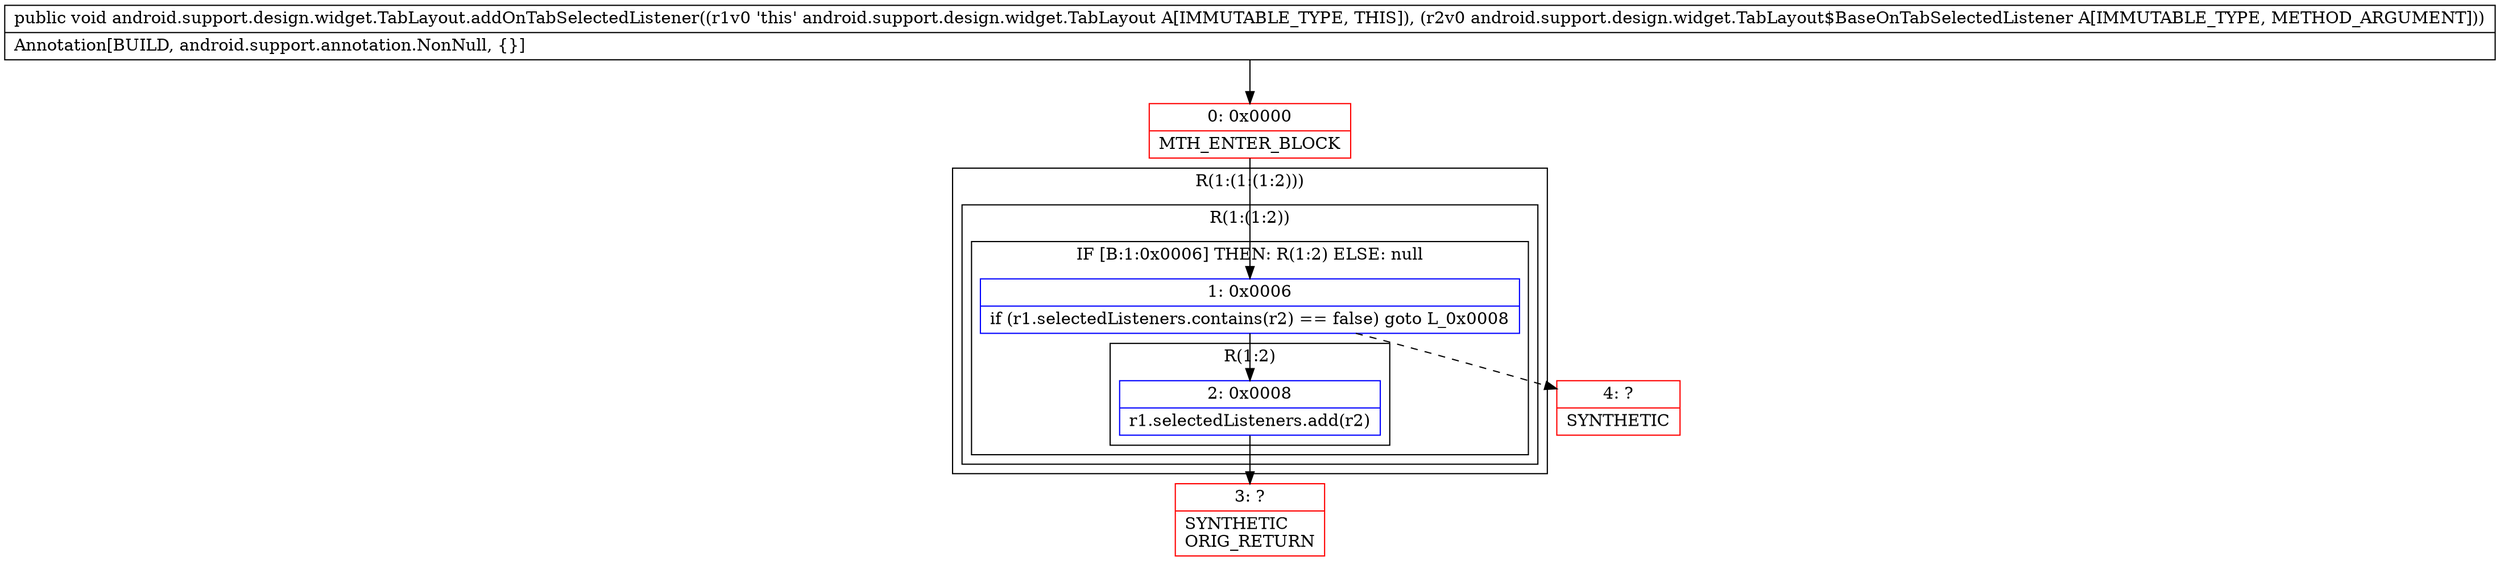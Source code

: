 digraph "CFG forandroid.support.design.widget.TabLayout.addOnTabSelectedListener(Landroid\/support\/design\/widget\/TabLayout$BaseOnTabSelectedListener;)V" {
subgraph cluster_Region_1101873845 {
label = "R(1:(1:(1:2)))";
node [shape=record,color=blue];
subgraph cluster_Region_501445882 {
label = "R(1:(1:2))";
node [shape=record,color=blue];
subgraph cluster_IfRegion_1194339841 {
label = "IF [B:1:0x0006] THEN: R(1:2) ELSE: null";
node [shape=record,color=blue];
Node_1 [shape=record,label="{1\:\ 0x0006|if (r1.selectedListeners.contains(r2) == false) goto L_0x0008\l}"];
subgraph cluster_Region_1771294517 {
label = "R(1:2)";
node [shape=record,color=blue];
Node_2 [shape=record,label="{2\:\ 0x0008|r1.selectedListeners.add(r2)\l}"];
}
}
}
}
Node_0 [shape=record,color=red,label="{0\:\ 0x0000|MTH_ENTER_BLOCK\l}"];
Node_3 [shape=record,color=red,label="{3\:\ ?|SYNTHETIC\lORIG_RETURN\l}"];
Node_4 [shape=record,color=red,label="{4\:\ ?|SYNTHETIC\l}"];
MethodNode[shape=record,label="{public void android.support.design.widget.TabLayout.addOnTabSelectedListener((r1v0 'this' android.support.design.widget.TabLayout A[IMMUTABLE_TYPE, THIS]), (r2v0 android.support.design.widget.TabLayout$BaseOnTabSelectedListener A[IMMUTABLE_TYPE, METHOD_ARGUMENT]))  | Annotation[BUILD, android.support.annotation.NonNull, \{\}]\l}"];
MethodNode -> Node_0;
Node_1 -> Node_2;
Node_1 -> Node_4[style=dashed];
Node_2 -> Node_3;
Node_0 -> Node_1;
}

